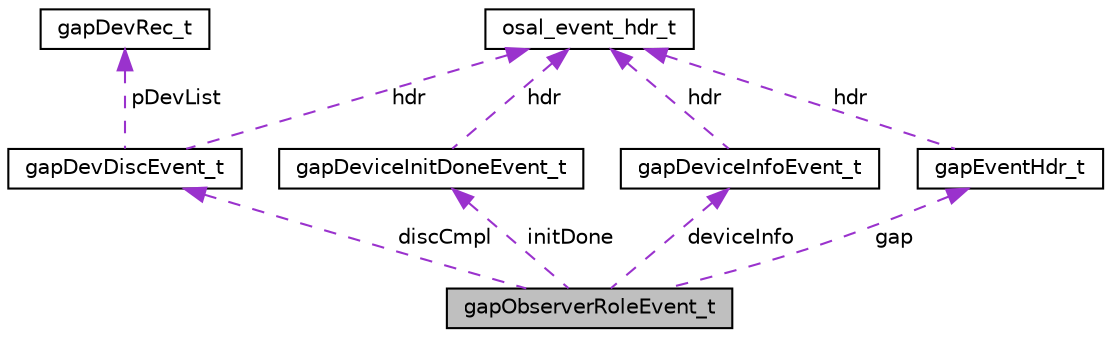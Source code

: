digraph "gapObserverRoleEvent_t"
{
  edge [fontname="Helvetica",fontsize="10",labelfontname="Helvetica",labelfontsize="10"];
  node [fontname="Helvetica",fontsize="10",shape=record];
  Node1 [label="gapObserverRoleEvent_t",height=0.2,width=0.4,color="black", fillcolor="grey75", style="filled" fontcolor="black"];
  Node2 -> Node1 [dir="back",color="darkorchid3",fontsize="10",style="dashed",label=" gap" ,fontname="Helvetica"];
  Node2 [label="gapEventHdr_t",height=0.2,width=0.4,color="black", fillcolor="white", style="filled",URL="$structgap_event_hdr__t.html"];
  Node3 -> Node2 [dir="back",color="darkorchid3",fontsize="10",style="dashed",label=" hdr" ,fontname="Helvetica"];
  Node3 [label="osal_event_hdr_t",height=0.2,width=0.4,color="black", fillcolor="white", style="filled",URL="$structosal__event__hdr__t.html"];
  Node4 -> Node1 [dir="back",color="darkorchid3",fontsize="10",style="dashed",label=" discCmpl" ,fontname="Helvetica"];
  Node4 [label="gapDevDiscEvent_t",height=0.2,width=0.4,color="black", fillcolor="white", style="filled",URL="$structgap_dev_disc_event__t.html"];
  Node5 -> Node4 [dir="back",color="darkorchid3",fontsize="10",style="dashed",label=" pDevList" ,fontname="Helvetica"];
  Node5 [label="gapDevRec_t",height=0.2,width=0.4,color="black", fillcolor="white", style="filled",URL="$structgap_dev_rec__t.html"];
  Node3 -> Node4 [dir="back",color="darkorchid3",fontsize="10",style="dashed",label=" hdr" ,fontname="Helvetica"];
  Node6 -> Node1 [dir="back",color="darkorchid3",fontsize="10",style="dashed",label=" initDone" ,fontname="Helvetica"];
  Node6 [label="gapDeviceInitDoneEvent_t",height=0.2,width=0.4,color="black", fillcolor="white", style="filled",URL="$structgap_device_init_done_event__t.html"];
  Node3 -> Node6 [dir="back",color="darkorchid3",fontsize="10",style="dashed",label=" hdr" ,fontname="Helvetica"];
  Node7 -> Node1 [dir="back",color="darkorchid3",fontsize="10",style="dashed",label=" deviceInfo" ,fontname="Helvetica"];
  Node7 [label="gapDeviceInfoEvent_t",height=0.2,width=0.4,color="black", fillcolor="white", style="filled",URL="$structgap_device_info_event__t.html"];
  Node3 -> Node7 [dir="back",color="darkorchid3",fontsize="10",style="dashed",label=" hdr" ,fontname="Helvetica"];
}

